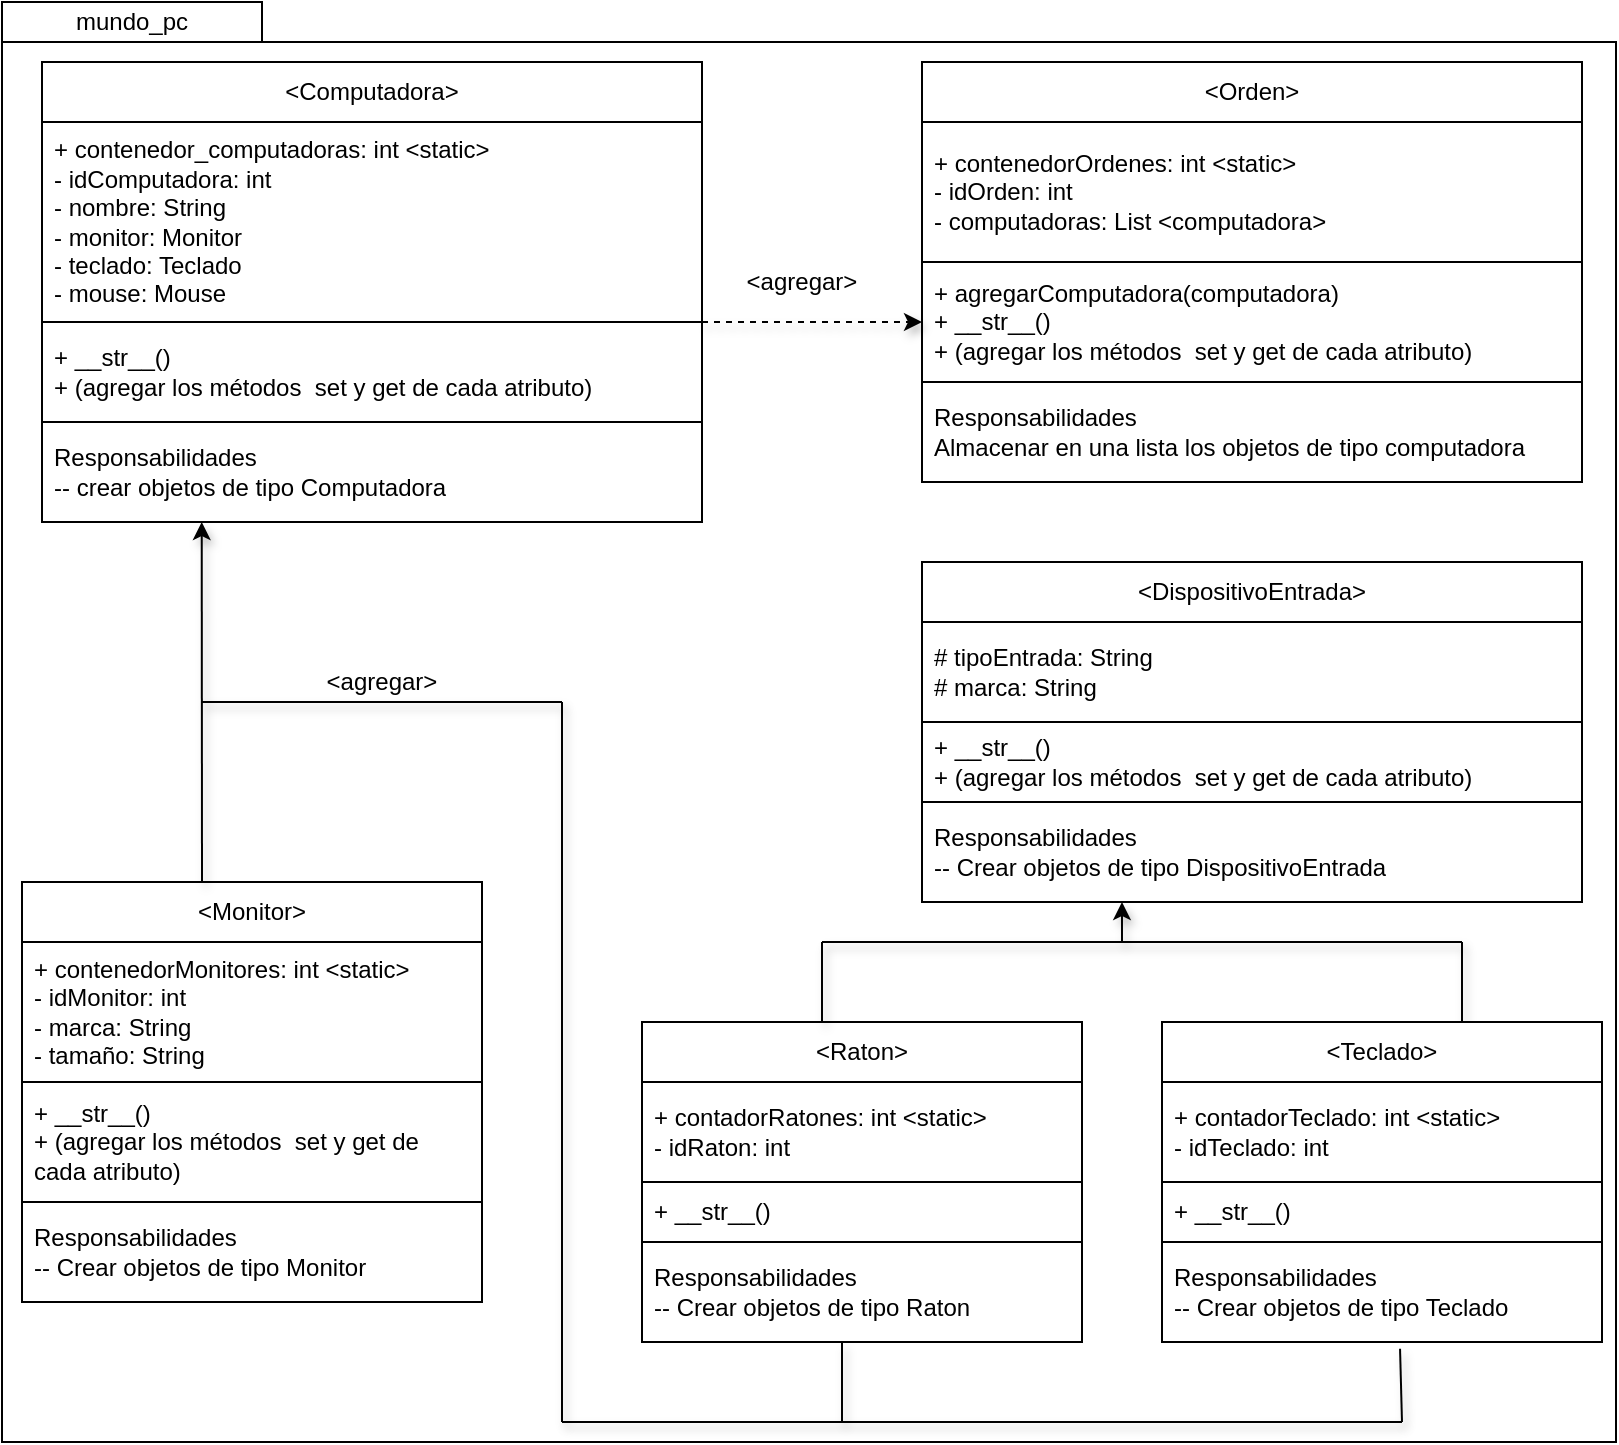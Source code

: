 <mxfile>
    <diagram id="4GWZtq828lU56ANUiMms" name="Página-1">
        <mxGraphModel dx="966" dy="722" grid="1" gridSize="10" guides="1" tooltips="1" connect="1" arrows="1" fold="1" page="1" pageScale="1" pageWidth="827" pageHeight="1169" math="0" shadow="0">
            <root>
                <mxCell id="0"/>
                <mxCell id="1" parent="0"/>
                <mxCell id="4" value="&amp;lt;Computadora&amp;gt;" style="swimlane;fontStyle=0;childLayout=stackLayout;horizontal=1;startSize=30;horizontalStack=0;resizeParent=1;resizeParentMax=0;resizeLast=0;collapsible=1;marginBottom=0;whiteSpace=wrap;html=1;" parent="1" vertex="1">
                    <mxGeometry x="40" y="40" width="330" height="230" as="geometry"/>
                </mxCell>
                <mxCell id="5" value="+ contenedor_computadoras: int &amp;lt;static&amp;gt;&lt;br&gt;- idComputadora: int&lt;br&gt;- nombre: String&lt;br&gt;- monitor: Monitor&lt;br&gt;- teclado: Teclado&lt;br&gt;- mouse: Mouse" style="text;strokeColor=default;fillColor=none;align=left;verticalAlign=middle;spacingLeft=4;spacingRight=4;overflow=hidden;points=[[0,0.5],[1,0.5]];portConstraint=eastwest;rotatable=0;whiteSpace=wrap;html=1;" parent="4" vertex="1">
                    <mxGeometry y="30" width="330" height="100" as="geometry"/>
                </mxCell>
                <mxCell id="6" value="+ __str__()&lt;br&gt;+ (agregar los métodos&amp;nbsp; set y get de cada atributo)" style="text;strokeColor=default;fillColor=none;align=left;verticalAlign=middle;spacingLeft=4;spacingRight=4;overflow=hidden;points=[[0,0.5],[1,0.5]];portConstraint=eastwest;rotatable=0;whiteSpace=wrap;html=1;" parent="4" vertex="1">
                    <mxGeometry y="130" width="330" height="50" as="geometry"/>
                </mxCell>
                <mxCell id="7" value="Responsabilidades&lt;br&gt;-- crear objetos de tipo Computadora" style="text;strokeColor=none;fillColor=none;align=left;verticalAlign=middle;spacingLeft=4;spacingRight=4;overflow=hidden;points=[[0,0.5],[1,0.5]];portConstraint=eastwest;rotatable=0;whiteSpace=wrap;html=1;" parent="4" vertex="1">
                    <mxGeometry y="180" width="330" height="50" as="geometry"/>
                </mxCell>
                <mxCell id="8" value="&amp;lt;Orden&amp;gt;" style="swimlane;fontStyle=0;childLayout=stackLayout;horizontal=1;startSize=30;horizontalStack=0;resizeParent=1;resizeParentMax=0;resizeLast=0;collapsible=1;marginBottom=0;whiteSpace=wrap;html=1;" parent="1" vertex="1">
                    <mxGeometry x="480" y="40" width="330" height="210" as="geometry"/>
                </mxCell>
                <mxCell id="9" value="+ contenedorOrdenes: int &amp;lt;static&amp;gt;&lt;br&gt;- idOrden: int&lt;br&gt;- computadoras: List &amp;lt;computadora&amp;gt;" style="text;strokeColor=default;fillColor=none;align=left;verticalAlign=middle;spacingLeft=4;spacingRight=4;overflow=hidden;points=[[0,0.5],[1,0.5]];portConstraint=eastwest;rotatable=0;whiteSpace=wrap;html=1;" parent="8" vertex="1">
                    <mxGeometry y="30" width="330" height="70" as="geometry"/>
                </mxCell>
                <mxCell id="10" value="+ agregarComputadora(computadora)&lt;br&gt;+ __str__()&lt;br&gt;+ (agregar los métodos&amp;nbsp; set y get de cada atributo)" style="text;strokeColor=default;fillColor=none;align=left;verticalAlign=middle;spacingLeft=4;spacingRight=4;overflow=hidden;points=[[0,0.5],[1,0.5]];portConstraint=eastwest;rotatable=0;whiteSpace=wrap;html=1;" parent="8" vertex="1">
                    <mxGeometry y="100" width="330" height="60" as="geometry"/>
                </mxCell>
                <mxCell id="11" value="Responsabilidades&lt;br&gt;Almacenar en una lista los objetos de tipo computadora" style="text;strokeColor=none;fillColor=none;align=left;verticalAlign=middle;spacingLeft=4;spacingRight=4;overflow=hidden;points=[[0,0.5],[1,0.5]];portConstraint=eastwest;rotatable=0;whiteSpace=wrap;html=1;" parent="8" vertex="1">
                    <mxGeometry y="160" width="330" height="50" as="geometry"/>
                </mxCell>
                <mxCell id="13" value="&amp;lt;DispositivoEntrada&amp;gt;" style="swimlane;fontStyle=0;childLayout=stackLayout;horizontal=1;startSize=30;horizontalStack=0;resizeParent=1;resizeParentMax=0;resizeLast=0;collapsible=1;marginBottom=0;whiteSpace=wrap;html=1;" parent="1" vertex="1">
                    <mxGeometry x="480" y="290" width="330" height="170" as="geometry"/>
                </mxCell>
                <mxCell id="14" value="# tipoEntrada: String&lt;br&gt;# marca: String" style="text;strokeColor=default;fillColor=none;align=left;verticalAlign=middle;spacingLeft=4;spacingRight=4;overflow=hidden;points=[[0,0.5],[1,0.5]];portConstraint=eastwest;rotatable=0;whiteSpace=wrap;html=1;" parent="13" vertex="1">
                    <mxGeometry y="30" width="330" height="50" as="geometry"/>
                </mxCell>
                <mxCell id="15" value="+ __str__()&lt;br&gt;+ (agregar los métodos&amp;nbsp; set y get de cada atributo)" style="text;strokeColor=default;fillColor=none;align=left;verticalAlign=middle;spacingLeft=4;spacingRight=4;overflow=hidden;points=[[0,0.5],[1,0.5]];portConstraint=eastwest;rotatable=0;whiteSpace=wrap;html=1;" parent="13" vertex="1">
                    <mxGeometry y="80" width="330" height="40" as="geometry"/>
                </mxCell>
                <mxCell id="37" value="" style="endArrow=classic;html=1;shadow=1;entryX=0.303;entryY=1;entryDx=0;entryDy=0;entryPerimeter=0;" parent="13" target="16" edge="1">
                    <mxGeometry width="50" height="50" relative="1" as="geometry">
                        <mxPoint x="100" y="190" as="sourcePoint"/>
                        <mxPoint x="90" y="110" as="targetPoint"/>
                    </mxGeometry>
                </mxCell>
                <mxCell id="16" value="Responsabilidades&lt;br&gt;-- Crear objetos de tipo DispositivoEntrada" style="text;strokeColor=none;fillColor=none;align=left;verticalAlign=middle;spacingLeft=4;spacingRight=4;overflow=hidden;points=[[0,0.5],[1,0.5]];portConstraint=eastwest;rotatable=0;whiteSpace=wrap;html=1;" parent="13" vertex="1">
                    <mxGeometry y="120" width="330" height="50" as="geometry"/>
                </mxCell>
                <mxCell id="35" value="" style="endArrow=none;html=1;shadow=1;" parent="13" edge="1">
                    <mxGeometry width="50" height="50" relative="1" as="geometry">
                        <mxPoint x="270" y="230" as="sourcePoint"/>
                        <mxPoint x="270" y="190" as="targetPoint"/>
                    </mxGeometry>
                </mxCell>
                <mxCell id="17" value="&amp;lt;Raton&amp;gt;" style="swimlane;fontStyle=0;childLayout=stackLayout;horizontal=1;startSize=30;horizontalStack=0;resizeParent=1;resizeParentMax=0;resizeLast=0;collapsible=1;marginBottom=0;whiteSpace=wrap;html=1;" parent="1" vertex="1">
                    <mxGeometry x="340" y="520" width="220" height="160" as="geometry"/>
                </mxCell>
                <mxCell id="18" value="+ contadorRatones: int &amp;lt;static&amp;gt;&lt;br&gt;- idRaton: int" style="text;strokeColor=default;fillColor=none;align=left;verticalAlign=middle;spacingLeft=4;spacingRight=4;overflow=hidden;points=[[0,0.5],[1,0.5]];portConstraint=eastwest;rotatable=0;whiteSpace=wrap;html=1;" parent="17" vertex="1">
                    <mxGeometry y="30" width="220" height="50" as="geometry"/>
                </mxCell>
                <mxCell id="19" value="+ __str__()" style="text;strokeColor=default;fillColor=none;align=left;verticalAlign=middle;spacingLeft=4;spacingRight=4;overflow=hidden;points=[[0,0.5],[1,0.5]];portConstraint=eastwest;rotatable=0;whiteSpace=wrap;html=1;" parent="17" vertex="1">
                    <mxGeometry y="80" width="220" height="30" as="geometry"/>
                </mxCell>
                <mxCell id="20" value="Responsabilidades&lt;br&gt;-- Crear objetos de tipo Raton" style="text;strokeColor=none;fillColor=none;align=left;verticalAlign=middle;spacingLeft=4;spacingRight=4;overflow=hidden;points=[[0,0.5],[1,0.5]];portConstraint=eastwest;rotatable=0;whiteSpace=wrap;html=1;" parent="17" vertex="1">
                    <mxGeometry y="110" width="220" height="50" as="geometry"/>
                </mxCell>
                <mxCell id="21" value="&amp;lt;Teclado&amp;gt;" style="swimlane;fontStyle=0;childLayout=stackLayout;horizontal=1;startSize=30;horizontalStack=0;resizeParent=1;resizeParentMax=0;resizeLast=0;collapsible=1;marginBottom=0;whiteSpace=wrap;html=1;" parent="1" vertex="1">
                    <mxGeometry x="600" y="520" width="220" height="160" as="geometry"/>
                </mxCell>
                <mxCell id="22" value="+ contadorTeclado: int &amp;lt;static&amp;gt;&lt;br&gt;- idTeclado: int" style="text;strokeColor=default;fillColor=none;align=left;verticalAlign=middle;spacingLeft=4;spacingRight=4;overflow=hidden;points=[[0,0.5],[1,0.5]];portConstraint=eastwest;rotatable=0;whiteSpace=wrap;html=1;" parent="21" vertex="1">
                    <mxGeometry y="30" width="220" height="50" as="geometry"/>
                </mxCell>
                <mxCell id="23" value="+ __str__()" style="text;strokeColor=default;fillColor=none;align=left;verticalAlign=middle;spacingLeft=4;spacingRight=4;overflow=hidden;points=[[0,0.5],[1,0.5]];portConstraint=eastwest;rotatable=0;whiteSpace=wrap;html=1;" parent="21" vertex="1">
                    <mxGeometry y="80" width="220" height="30" as="geometry"/>
                </mxCell>
                <mxCell id="24" value="Responsabilidades&lt;br&gt;-- Crear objetos de tipo Teclado" style="text;strokeColor=none;fillColor=none;align=left;verticalAlign=middle;spacingLeft=4;spacingRight=4;overflow=hidden;points=[[0,0.5],[1,0.5]];portConstraint=eastwest;rotatable=0;whiteSpace=wrap;html=1;" parent="21" vertex="1">
                    <mxGeometry y="110" width="220" height="50" as="geometry"/>
                </mxCell>
                <mxCell id="25" value="&amp;lt;Monitor&amp;gt;" style="swimlane;fontStyle=0;childLayout=stackLayout;horizontal=1;startSize=30;horizontalStack=0;resizeParent=1;resizeParentMax=0;resizeLast=0;collapsible=1;marginBottom=0;whiteSpace=wrap;html=1;" parent="1" vertex="1">
                    <mxGeometry x="30" y="450" width="230" height="210" as="geometry"/>
                </mxCell>
                <mxCell id="26" value="+ contenedorMonitores: int &amp;lt;static&amp;gt;&lt;br&gt;- idMonitor: int&lt;br&gt;- marca: String&lt;br&gt;- tamaño: String" style="text;strokeColor=default;fillColor=none;align=left;verticalAlign=middle;spacingLeft=4;spacingRight=4;overflow=hidden;points=[[0,0.5],[1,0.5]];portConstraint=eastwest;rotatable=0;whiteSpace=wrap;html=1;" parent="25" vertex="1">
                    <mxGeometry y="30" width="230" height="70" as="geometry"/>
                </mxCell>
                <mxCell id="27" value="+ __str__()&lt;br&gt;+ (agregar los métodos&amp;nbsp; set y get de cada atributo)" style="text;strokeColor=default;fillColor=none;align=left;verticalAlign=middle;spacingLeft=4;spacingRight=4;overflow=hidden;points=[[0,0.5],[1,0.5]];portConstraint=eastwest;rotatable=0;whiteSpace=wrap;html=1;" parent="25" vertex="1">
                    <mxGeometry y="100" width="230" height="60" as="geometry"/>
                </mxCell>
                <mxCell id="28" value="Responsabilidades&lt;br&gt;-- Crear objetos de tipo Monitor" style="text;strokeColor=none;fillColor=none;align=left;verticalAlign=middle;spacingLeft=4;spacingRight=4;overflow=hidden;points=[[0,0.5],[1,0.5]];portConstraint=eastwest;rotatable=0;whiteSpace=wrap;html=1;" parent="25" vertex="1">
                    <mxGeometry y="160" width="230" height="50" as="geometry"/>
                </mxCell>
                <mxCell id="30" value="" style="endArrow=classic;html=1;shadow=1;entryX=0;entryY=0.5;entryDx=0;entryDy=0;dashed=1;" parent="1" target="10" edge="1">
                    <mxGeometry width="50" height="50" relative="1" as="geometry">
                        <mxPoint x="370" y="170" as="sourcePoint"/>
                        <mxPoint x="420" y="120" as="targetPoint"/>
                    </mxGeometry>
                </mxCell>
                <mxCell id="31" value="&amp;lt;agregar&amp;gt;" style="text;html=1;strokeColor=none;fillColor=none;align=center;verticalAlign=middle;whiteSpace=wrap;rounded=0;" parent="1" vertex="1">
                    <mxGeometry x="390" y="140" width="60" height="20" as="geometry"/>
                </mxCell>
                <mxCell id="33" value="" style="endArrow=none;html=1;shadow=1;" parent="1" edge="1">
                    <mxGeometry width="50" height="50" relative="1" as="geometry">
                        <mxPoint x="430" y="520" as="sourcePoint"/>
                        <mxPoint x="430" y="480" as="targetPoint"/>
                    </mxGeometry>
                </mxCell>
                <mxCell id="36" value="" style="endArrow=none;html=1;shadow=1;" parent="1" edge="1">
                    <mxGeometry width="50" height="50" relative="1" as="geometry">
                        <mxPoint x="430" y="480" as="sourcePoint"/>
                        <mxPoint x="750" y="480" as="targetPoint"/>
                    </mxGeometry>
                </mxCell>
                <mxCell id="38" value="" style="endArrow=classic;html=1;shadow=1;entryX=0.242;entryY=1;entryDx=0;entryDy=0;entryPerimeter=0;" parent="1" target="7" edge="1">
                    <mxGeometry width="50" height="50" relative="1" as="geometry">
                        <mxPoint x="120" y="450" as="sourcePoint"/>
                        <mxPoint x="170" y="400" as="targetPoint"/>
                    </mxGeometry>
                </mxCell>
                <mxCell id="39" value="" style="endArrow=none;html=1;shadow=1;" parent="1" edge="1">
                    <mxGeometry width="50" height="50" relative="1" as="geometry">
                        <mxPoint x="120" y="360" as="sourcePoint"/>
                        <mxPoint x="300" y="360" as="targetPoint"/>
                    </mxGeometry>
                </mxCell>
                <mxCell id="40" value="" style="endArrow=none;html=1;shadow=1;" parent="1" edge="1">
                    <mxGeometry width="50" height="50" relative="1" as="geometry">
                        <mxPoint x="300" y="360" as="sourcePoint"/>
                        <mxPoint x="300" y="720" as="targetPoint"/>
                    </mxGeometry>
                </mxCell>
                <mxCell id="41" value="" style="endArrow=none;html=1;shadow=1;" parent="1" edge="1">
                    <mxGeometry width="50" height="50" relative="1" as="geometry">
                        <mxPoint x="300" y="720" as="sourcePoint"/>
                        <mxPoint x="720" y="720" as="targetPoint"/>
                    </mxGeometry>
                </mxCell>
                <mxCell id="42" value="" style="endArrow=none;html=1;shadow=1;" parent="1" edge="1">
                    <mxGeometry width="50" height="50" relative="1" as="geometry">
                        <mxPoint x="440" y="720" as="sourcePoint"/>
                        <mxPoint x="440" y="680" as="targetPoint"/>
                    </mxGeometry>
                </mxCell>
                <mxCell id="43" value="" style="endArrow=none;html=1;shadow=1;exitX=0.541;exitY=1.067;exitDx=0;exitDy=0;exitPerimeter=0;" parent="1" source="24" edge="1">
                    <mxGeometry width="50" height="50" relative="1" as="geometry">
                        <mxPoint x="720" y="690" as="sourcePoint"/>
                        <mxPoint x="720" y="720" as="targetPoint"/>
                    </mxGeometry>
                </mxCell>
                <mxCell id="44" value="&amp;lt;agregar&amp;gt;" style="text;html=1;strokeColor=none;fillColor=none;align=center;verticalAlign=middle;whiteSpace=wrap;rounded=0;" parent="1" vertex="1">
                    <mxGeometry x="180" y="340" width="60" height="20" as="geometry"/>
                </mxCell>
                <mxCell id="46" value="" style="rounded=0;whiteSpace=wrap;html=1;fillColor=none;" vertex="1" parent="1">
                    <mxGeometry x="20" y="30" width="807" height="700" as="geometry"/>
                </mxCell>
                <UserObject label="mundo_pc" treeRoot="1" id="47">
                    <mxCell style="whiteSpace=wrap;html=1;align=center;treeFolding=1;treeMoving=1;newEdgeStyle={&quot;edgeStyle&quot;:&quot;elbowEdgeStyle&quot;,&quot;startArrow&quot;:&quot;none&quot;,&quot;endArrow&quot;:&quot;none&quot;};fillColor=none;" vertex="1" parent="1">
                        <mxGeometry x="20" y="10" width="130" height="20" as="geometry"/>
                    </mxCell>
                </UserObject>
            </root>
        </mxGraphModel>
    </diagram>
</mxfile>